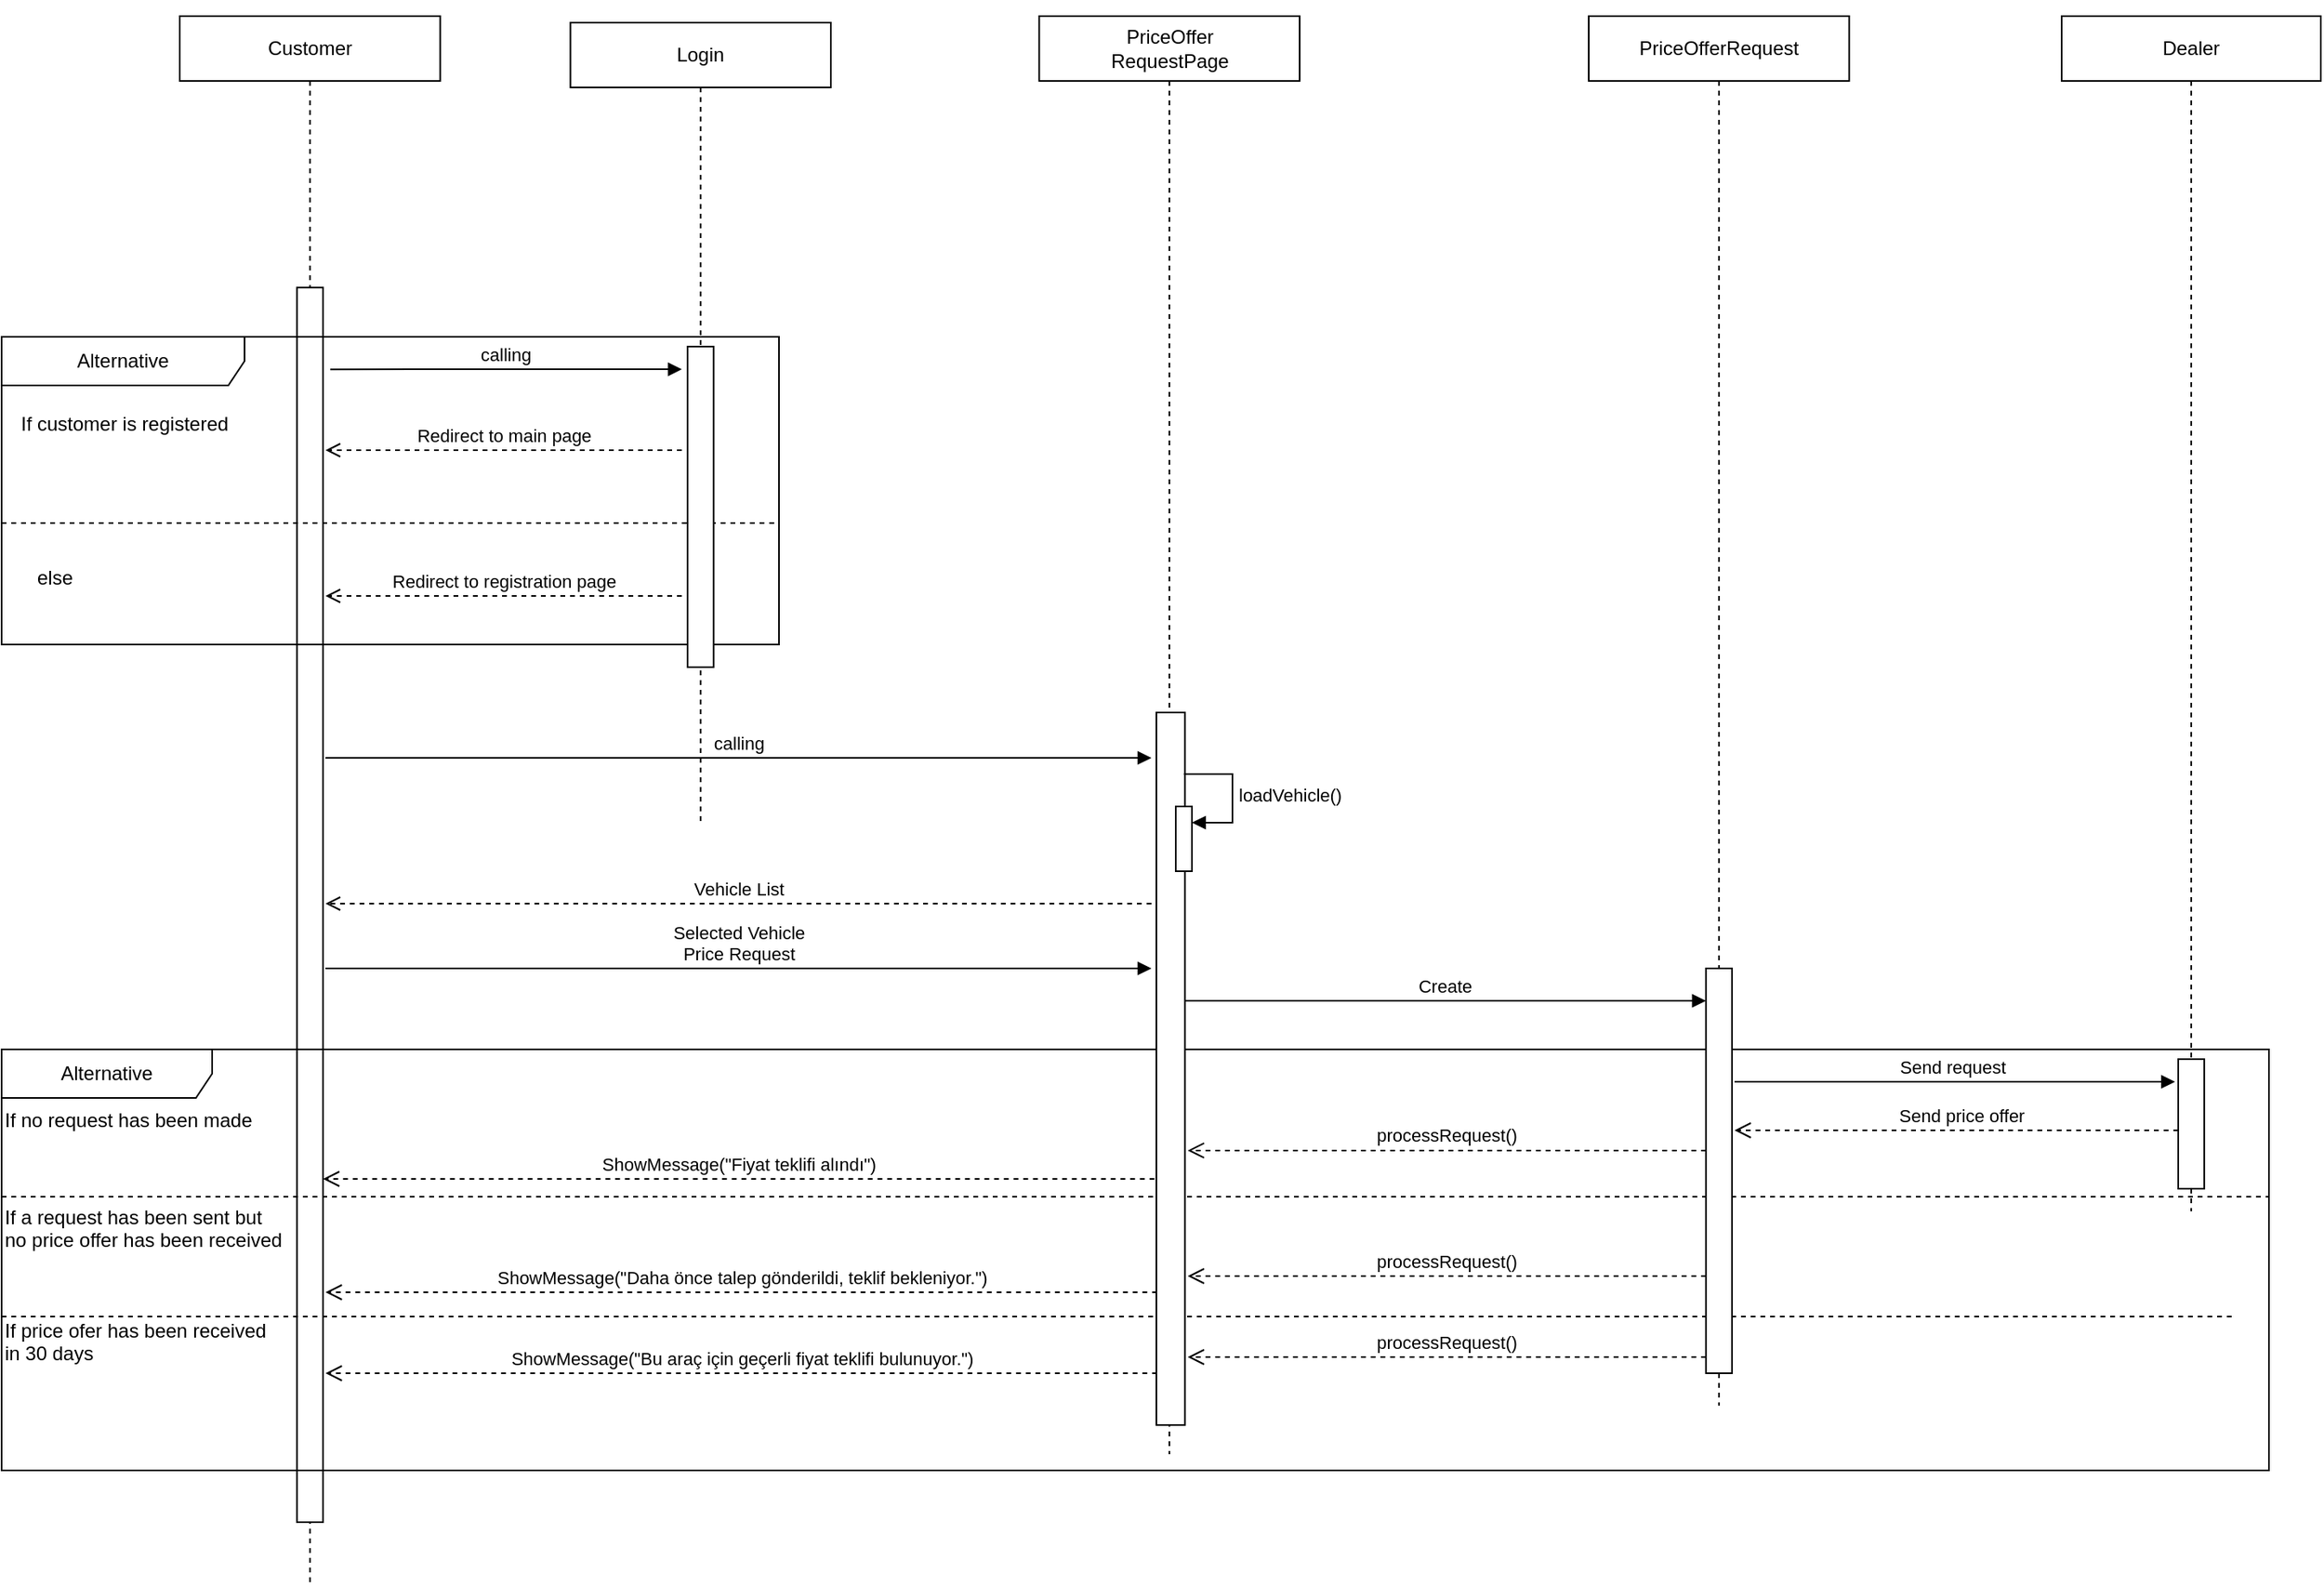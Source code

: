 <mxfile version="27.0.6">
  <diagram name="Page-1" id="2YBvvXClWsGukQMizWep">
    <mxGraphModel dx="1034" dy="548" grid="1" gridSize="10" guides="1" tooltips="1" connect="1" arrows="1" fold="1" page="1" pageScale="1" pageWidth="850" pageHeight="1100" math="0" shadow="0">
      <root>
        <mxCell id="0" />
        <mxCell id="1" parent="0" />
        <mxCell id="aM9ryv3xv72pqoxQDRHE-7" value="calling" style="html=1;verticalAlign=bottom;endArrow=block;edgeStyle=elbowEdgeStyle;elbow=vertical;curved=0;rounded=0;" parent="1" edge="1">
          <mxGeometry relative="1" as="geometry">
            <mxPoint x="310.0" y="529.998" as="sourcePoint" />
            <Array as="points">
              <mxPoint x="430.61" y="529.998" />
            </Array>
            <mxPoint x="820" y="530" as="targetPoint" />
            <mxPoint as="offset" />
          </mxGeometry>
        </mxCell>
        <mxCell id="smvw00K9Dj9mKUaPfMbG-24" value="Selected Vehicle&lt;div&gt;Price Request&lt;/div&gt;" style="html=1;verticalAlign=bottom;endArrow=block;curved=0;rounded=0;" parent="1" edge="1">
          <mxGeometry width="80" relative="1" as="geometry">
            <mxPoint x="310" y="660" as="sourcePoint" />
            <mxPoint x="820" y="660" as="targetPoint" />
          </mxGeometry>
        </mxCell>
        <mxCell id="smvw00K9Dj9mKUaPfMbG-28" value="ShowMessage(&quot;Fiyat teklifi alındı&quot;)" style="html=1;verticalAlign=bottom;endArrow=open;dashed=1;endSize=8;curved=0;rounded=0;" parent="1" edge="1">
          <mxGeometry relative="1" as="geometry">
            <mxPoint x="821.827" y="790.002" as="sourcePoint" />
            <mxPoint x="308.446" y="790.002" as="targetPoint" />
          </mxGeometry>
        </mxCell>
        <mxCell id="smvw00K9Dj9mKUaPfMbG-30" value="Vehicle List" style="html=1;verticalAlign=bottom;endArrow=open;dashed=1;endSize=7;curved=0;rounded=0;strokeWidth=1;" parent="1" edge="1">
          <mxGeometry relative="1" as="geometry">
            <mxPoint x="820" y="620" as="sourcePoint" />
            <mxPoint x="310.0" y="620.004" as="targetPoint" />
          </mxGeometry>
        </mxCell>
        <mxCell id="O0Nu8yOaEzsTuDIhydJc-2" value="PriceOfferRequest" style="shape=umlLifeline;perimeter=lifelinePerimeter;whiteSpace=wrap;html=1;container=1;dropTarget=0;collapsible=0;recursiveResize=0;outlineConnect=0;portConstraint=eastwest;newEdgeStyle={&quot;curved&quot;:0,&quot;rounded&quot;:0};" parent="1" vertex="1">
          <mxGeometry x="1090" y="71.97" width="160.81" height="858.03" as="geometry" />
        </mxCell>
        <mxCell id="O0Nu8yOaEzsTuDIhydJc-5" value="processRequest()" style="html=1;verticalAlign=bottom;endArrow=open;dashed=1;endSize=8;curved=0;rounded=0;" parent="1" edge="1">
          <mxGeometry relative="1" as="geometry">
            <mxPoint x="1162.37" y="772.44" as="sourcePoint" />
            <mxPoint x="842.37" y="772.44" as="targetPoint" />
          </mxGeometry>
        </mxCell>
        <mxCell id="LaTcUZ78sRyBdeV5eLJM-1" value="Customer" style="shape=umlLifeline;perimeter=lifelinePerimeter;whiteSpace=wrap;html=1;container=0;dropTarget=0;collapsible=0;recursiveResize=0;outlineConnect=0;portConstraint=eastwest;newEdgeStyle={&quot;edgeStyle&quot;:&quot;elbowEdgeStyle&quot;,&quot;elbow&quot;:&quot;vertical&quot;,&quot;curved&quot;:0,&quot;rounded&quot;:0};" parent="1" vertex="1">
          <mxGeometry x="220" y="71.97" width="160.81" height="968.03" as="geometry" />
        </mxCell>
        <mxCell id="LaTcUZ78sRyBdeV5eLJM-2" value="" style="html=1;points=[];perimeter=orthogonalPerimeter;outlineConnect=0;targetShapes=umlLifeline;portConstraint=eastwest;newEdgeStyle={&quot;edgeStyle&quot;:&quot;elbowEdgeStyle&quot;,&quot;elbow&quot;:&quot;vertical&quot;,&quot;curved&quot;:0,&quot;rounded&quot;:0};" parent="LaTcUZ78sRyBdeV5eLJM-1" vertex="1">
          <mxGeometry x="72.36" y="167.61" width="16.08" height="762.39" as="geometry" />
        </mxCell>
        <mxCell id="LaTcUZ78sRyBdeV5eLJM-17" value="Dealer" style="shape=umlLifeline;perimeter=lifelinePerimeter;whiteSpace=wrap;html=1;container=1;dropTarget=0;collapsible=0;recursiveResize=0;outlineConnect=0;portConstraint=eastwest;newEdgeStyle={&quot;curved&quot;:0,&quot;rounded&quot;:0};" parent="1" vertex="1">
          <mxGeometry x="1382.03" y="71.97" width="160" height="738.03" as="geometry" />
        </mxCell>
        <mxCell id="LaTcUZ78sRyBdeV5eLJM-13" value="Alternative" style="shape=umlFrame;whiteSpace=wrap;html=1;pointerEvents=0;recursiveResize=0;container=1;collapsible=0;width=150;height=30;" parent="1" vertex="1">
          <mxGeometry x="110" y="270" width="480" height="190" as="geometry" />
        </mxCell>
        <mxCell id="LaTcUZ78sRyBdeV5eLJM-14" value="If customer is registered" style="text;html=1;" parent="LaTcUZ78sRyBdeV5eLJM-13" vertex="1">
          <mxGeometry width="100" height="20" relative="1" as="geometry">
            <mxPoint x="10" y="40" as="offset" />
          </mxGeometry>
        </mxCell>
        <mxCell id="LaTcUZ78sRyBdeV5eLJM-15" value="else" style="line;strokeWidth=1;dashed=1;labelPosition=center;verticalLabelPosition=bottom;align=left;verticalAlign=top;spacingLeft=20;spacingTop=15;html=1;whiteSpace=wrap;" parent="LaTcUZ78sRyBdeV5eLJM-13" vertex="1">
          <mxGeometry y="110" width="480" height="10" as="geometry" />
        </mxCell>
        <mxCell id="LaTcUZ78sRyBdeV5eLJM-3" value="calling" style="html=1;verticalAlign=bottom;endArrow=block;edgeStyle=elbowEdgeStyle;elbow=vertical;curved=0;rounded=0;" parent="LaTcUZ78sRyBdeV5eLJM-13" edge="1">
          <mxGeometry relative="1" as="geometry">
            <mxPoint x="202.906" y="20.074" as="sourcePoint" />
            <Array as="points" />
            <mxPoint x="420.001" y="19.998" as="targetPoint" />
          </mxGeometry>
        </mxCell>
        <mxCell id="LaTcUZ78sRyBdeV5eLJM-22" value="Redirect to main page" style="html=1;verticalAlign=bottom;endArrow=open;dashed=1;endSize=7;curved=0;rounded=0;strokeWidth=1;" parent="LaTcUZ78sRyBdeV5eLJM-13" edge="1">
          <mxGeometry relative="1" as="geometry">
            <mxPoint x="420" y="70" as="sourcePoint" />
            <mxPoint x="200" y="70" as="targetPoint" />
          </mxGeometry>
        </mxCell>
        <mxCell id="LaTcUZ78sRyBdeV5eLJM-23" value="Redirect to registration page" style="html=1;verticalAlign=bottom;endArrow=open;dashed=1;endSize=7;curved=0;rounded=0;strokeWidth=1;" parent="LaTcUZ78sRyBdeV5eLJM-13" edge="1">
          <mxGeometry relative="1" as="geometry">
            <mxPoint x="420" y="160" as="sourcePoint" />
            <mxPoint x="200" y="160" as="targetPoint" />
          </mxGeometry>
        </mxCell>
        <mxCell id="aM9ryv3xv72pqoxQDRHE-1" value="Login" style="shape=umlLifeline;perimeter=lifelinePerimeter;whiteSpace=wrap;html=1;container=0;dropTarget=0;collapsible=0;recursiveResize=0;outlineConnect=0;portConstraint=eastwest;newEdgeStyle={&quot;edgeStyle&quot;:&quot;elbowEdgeStyle&quot;,&quot;elbow&quot;:&quot;vertical&quot;,&quot;curved&quot;:0,&quot;rounded&quot;:0};" parent="LaTcUZ78sRyBdeV5eLJM-13" vertex="1">
          <mxGeometry x="351.22" y="-194.01" width="160.81" height="494.01" as="geometry" />
        </mxCell>
        <mxCell id="aM9ryv3xv72pqoxQDRHE-2" value="" style="html=1;points=[];perimeter=orthogonalPerimeter;outlineConnect=0;targetShapes=umlLifeline;portConstraint=eastwest;newEdgeStyle={&quot;edgeStyle&quot;:&quot;elbowEdgeStyle&quot;,&quot;elbow&quot;:&quot;vertical&quot;,&quot;curved&quot;:0,&quot;rounded&quot;:0};" parent="aM9ryv3xv72pqoxQDRHE-1" vertex="1">
          <mxGeometry x="72.36" y="200.04" width="16.08" height="197.95" as="geometry" />
        </mxCell>
        <mxCell id="LaTcUZ78sRyBdeV5eLJM-48" value="Alternative" style="shape=umlFrame;whiteSpace=wrap;html=1;pointerEvents=0;recursiveResize=0;container=0;collapsible=0;width=130;height=30;" parent="1" vertex="1">
          <mxGeometry x="110" y="710" width="1400" height="260" as="geometry" />
        </mxCell>
        <mxCell id="LaTcUZ78sRyBdeV5eLJM-57" value="Create" style="html=1;verticalAlign=bottom;endArrow=block;curved=0;rounded=0;" parent="1" edge="1">
          <mxGeometry width="80" relative="1" as="geometry">
            <mxPoint x="840" y="680" as="sourcePoint" />
            <mxPoint x="1162.37" y="680" as="targetPoint" />
            <mxPoint as="offset" />
          </mxGeometry>
        </mxCell>
        <mxCell id="LaTcUZ78sRyBdeV5eLJM-50" value="" style="line;strokeWidth=1;dashed=1;labelPosition=center;verticalLabelPosition=bottom;align=left;verticalAlign=top;spacingLeft=20;spacingTop=15;html=1;whiteSpace=wrap;" parent="1" vertex="1">
          <mxGeometry x="110" y="796.06" width="1400" height="10" as="geometry" />
        </mxCell>
        <mxCell id="LaTcUZ78sRyBdeV5eLJM-49" value="If no request has been made&amp;nbsp;" style="text;html=1;" parent="1" vertex="1">
          <mxGeometry x="110" y="710.0" width="100" height="20" as="geometry">
            <mxPoint y="30" as="offset" />
          </mxGeometry>
        </mxCell>
        <mxCell id="LaTcUZ78sRyBdeV5eLJM-39" value="Send request&amp;nbsp;" style="html=1;verticalAlign=bottom;endArrow=block;curved=0;rounded=0;" parent="1" edge="1">
          <mxGeometry width="80" relative="1" as="geometry">
            <mxPoint x="1180" y="730" as="sourcePoint" />
            <mxPoint x="1452.03" y="730" as="targetPoint" />
            <mxPoint as="offset" />
          </mxGeometry>
        </mxCell>
        <mxCell id="LaTcUZ78sRyBdeV5eLJM-60" value="Send price offer" style="html=1;verticalAlign=bottom;endArrow=open;dashed=1;endSize=8;curved=0;rounded=0;" parent="1" edge="1">
          <mxGeometry relative="1" as="geometry">
            <mxPoint x="1460" y="760" as="sourcePoint" />
            <mxPoint x="1180" y="760" as="targetPoint" />
          </mxGeometry>
        </mxCell>
        <mxCell id="LaTcUZ78sRyBdeV5eLJM-38" value="" style="html=1;points=[[0,0,0,0,5],[0,1,0,0,-5],[1,0,0,0,5],[1,1,0,0,-5]];perimeter=orthogonalPerimeter;outlineConnect=0;targetShapes=umlLifeline;portConstraint=eastwest;newEdgeStyle={&quot;curved&quot;:0,&quot;rounded&quot;:0};" parent="1" vertex="1">
          <mxGeometry x="1453.99" y="716.06" width="16.08" height="80" as="geometry" />
        </mxCell>
        <mxCell id="LaTcUZ78sRyBdeV5eLJM-61" value="processRequest()" style="html=1;verticalAlign=bottom;endArrow=open;dashed=1;endSize=8;curved=0;rounded=0;" parent="1" edge="1">
          <mxGeometry relative="1" as="geometry">
            <mxPoint x="1162.37" y="850" as="sourcePoint" />
            <mxPoint x="842.37" y="850" as="targetPoint" />
          </mxGeometry>
        </mxCell>
        <mxCell id="LaTcUZ78sRyBdeV5eLJM-63" value="ShowMessage(&quot;Daha önce talep gönderildi, teklif bekleniyor.&quot;)" style="html=1;verticalAlign=bottom;endArrow=open;dashed=1;endSize=8;curved=0;rounded=0;" parent="1" edge="1">
          <mxGeometry relative="1" as="geometry">
            <mxPoint x="823.381" y="860" as="sourcePoint" />
            <mxPoint x="310" y="860" as="targetPoint" />
          </mxGeometry>
        </mxCell>
        <mxCell id="LaTcUZ78sRyBdeV5eLJM-66" value="" style="line;strokeWidth=1;dashed=1;labelPosition=center;verticalLabelPosition=bottom;align=left;verticalAlign=top;spacingLeft=20;spacingTop=15;html=1;whiteSpace=wrap;" parent="1" vertex="1">
          <mxGeometry x="110" y="870" width="1380" height="10" as="geometry" />
        </mxCell>
        <mxCell id="LaTcUZ78sRyBdeV5eLJM-67" value="If a request has been sent but&amp;nbsp;&lt;div&gt;no price offer has been received&lt;/div&gt;" style="text;html=1;" parent="1" vertex="1">
          <mxGeometry x="110" y="770" width="100" height="20" as="geometry">
            <mxPoint y="30" as="offset" />
          </mxGeometry>
        </mxCell>
        <mxCell id="LaTcUZ78sRyBdeV5eLJM-68" value="If price ofer has been received&amp;nbsp;&lt;div&gt;in 30 days&lt;/div&gt;&lt;div&gt;&lt;br&gt;&lt;/div&gt;" style="text;html=1;" parent="1" vertex="1">
          <mxGeometry x="110" y="840" width="100" height="20" as="geometry">
            <mxPoint y="30" as="offset" />
          </mxGeometry>
        </mxCell>
        <mxCell id="aM9ryv3xv72pqoxQDRHE-5" value="&lt;div&gt;&lt;br&gt;&lt;/div&gt;PriceOffer&lt;div&gt;RequestPage&lt;div&gt;&lt;br&gt;&lt;/div&gt;&lt;/div&gt;" style="shape=umlLifeline;perimeter=lifelinePerimeter;whiteSpace=wrap;html=1;container=0;dropTarget=0;collapsible=0;recursiveResize=0;outlineConnect=0;portConstraint=eastwest;newEdgeStyle={&quot;edgeStyle&quot;:&quot;elbowEdgeStyle&quot;,&quot;elbow&quot;:&quot;vertical&quot;,&quot;curved&quot;:0,&quot;rounded&quot;:0};" parent="1" vertex="1">
          <mxGeometry x="750.68" y="71.97" width="160.81" height="888.03" as="geometry" />
        </mxCell>
        <mxCell id="aM9ryv3xv72pqoxQDRHE-6" value="" style="html=1;points=[];perimeter=orthogonalPerimeter;outlineConnect=0;targetShapes=umlLifeline;portConstraint=eastwest;newEdgeStyle={&quot;edgeStyle&quot;:&quot;elbowEdgeStyle&quot;,&quot;elbow&quot;:&quot;vertical&quot;,&quot;curved&quot;:0,&quot;rounded&quot;:0};" parent="aM9ryv3xv72pqoxQDRHE-5" vertex="1">
          <mxGeometry x="72.36" y="430" width="17.64" height="440" as="geometry" />
        </mxCell>
        <mxCell id="LaTcUZ78sRyBdeV5eLJM-32" value="" style="html=1;points=[[0,0,0,0,5],[0,1,0,0,-5],[1,0,0,0,5],[1,1,0,0,-5]];perimeter=orthogonalPerimeter;outlineConnect=0;targetShapes=umlLifeline;portConstraint=eastwest;newEdgeStyle={&quot;curved&quot;:0,&quot;rounded&quot;:0};" parent="aM9ryv3xv72pqoxQDRHE-5" vertex="1">
          <mxGeometry x="84.324" y="488.028" width="10" height="40" as="geometry" />
        </mxCell>
        <mxCell id="LaTcUZ78sRyBdeV5eLJM-33" value="loadVehicle()" style="html=1;align=left;spacingLeft=2;endArrow=block;rounded=0;edgeStyle=orthogonalEdgeStyle;curved=0;rounded=0;" parent="aM9ryv3xv72pqoxQDRHE-5" target="LaTcUZ78sRyBdeV5eLJM-32" edge="1">
          <mxGeometry relative="1" as="geometry">
            <mxPoint x="89.324" y="468.028" as="sourcePoint" />
            <Array as="points">
              <mxPoint x="119.324" y="498.028" />
            </Array>
          </mxGeometry>
        </mxCell>
        <mxCell id="LaTcUZ78sRyBdeV5eLJM-69" value="ShowMessage(&quot;Bu araç için geçerli fiyat teklifi bulunuyor.&quot;)" style="html=1;verticalAlign=bottom;endArrow=open;dashed=1;endSize=8;curved=0;rounded=0;" parent="1" edge="1">
          <mxGeometry relative="1" as="geometry">
            <mxPoint x="823.381" y="910" as="sourcePoint" />
            <mxPoint x="310" y="910" as="targetPoint" />
          </mxGeometry>
        </mxCell>
        <mxCell id="O0Nu8yOaEzsTuDIhydJc-3" value="" style="html=1;points=[[0,0,0,0,5],[0,1,0,0,-5],[1,0,0,0,5],[1,1,0,0,-5]];perimeter=orthogonalPerimeter;outlineConnect=0;targetShapes=umlLifeline;portConstraint=eastwest;newEdgeStyle={&quot;curved&quot;:0,&quot;rounded&quot;:0};" parent="1" vertex="1">
          <mxGeometry x="1162.37" y="660" width="16.08" height="250" as="geometry" />
        </mxCell>
        <mxCell id="LaTcUZ78sRyBdeV5eLJM-70" value="processRequest()" style="html=1;verticalAlign=bottom;endArrow=open;dashed=1;endSize=8;curved=0;rounded=0;" parent="1" edge="1">
          <mxGeometry relative="1" as="geometry">
            <mxPoint x="1162.37" y="900" as="sourcePoint" />
            <mxPoint x="842.37" y="900" as="targetPoint" />
          </mxGeometry>
        </mxCell>
      </root>
    </mxGraphModel>
  </diagram>
</mxfile>

